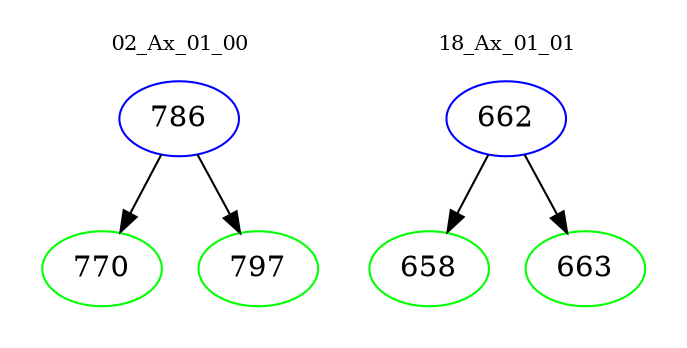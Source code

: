digraph{
subgraph cluster_0 {
color = white
label = "02_Ax_01_00";
fontsize=10;
T0_786 [label="786", color="blue"]
T0_786 -> T0_770 [color="black"]
T0_770 [label="770", color="green"]
T0_786 -> T0_797 [color="black"]
T0_797 [label="797", color="green"]
}
subgraph cluster_1 {
color = white
label = "18_Ax_01_01";
fontsize=10;
T1_662 [label="662", color="blue"]
T1_662 -> T1_658 [color="black"]
T1_658 [label="658", color="green"]
T1_662 -> T1_663 [color="black"]
T1_663 [label="663", color="green"]
}
}
